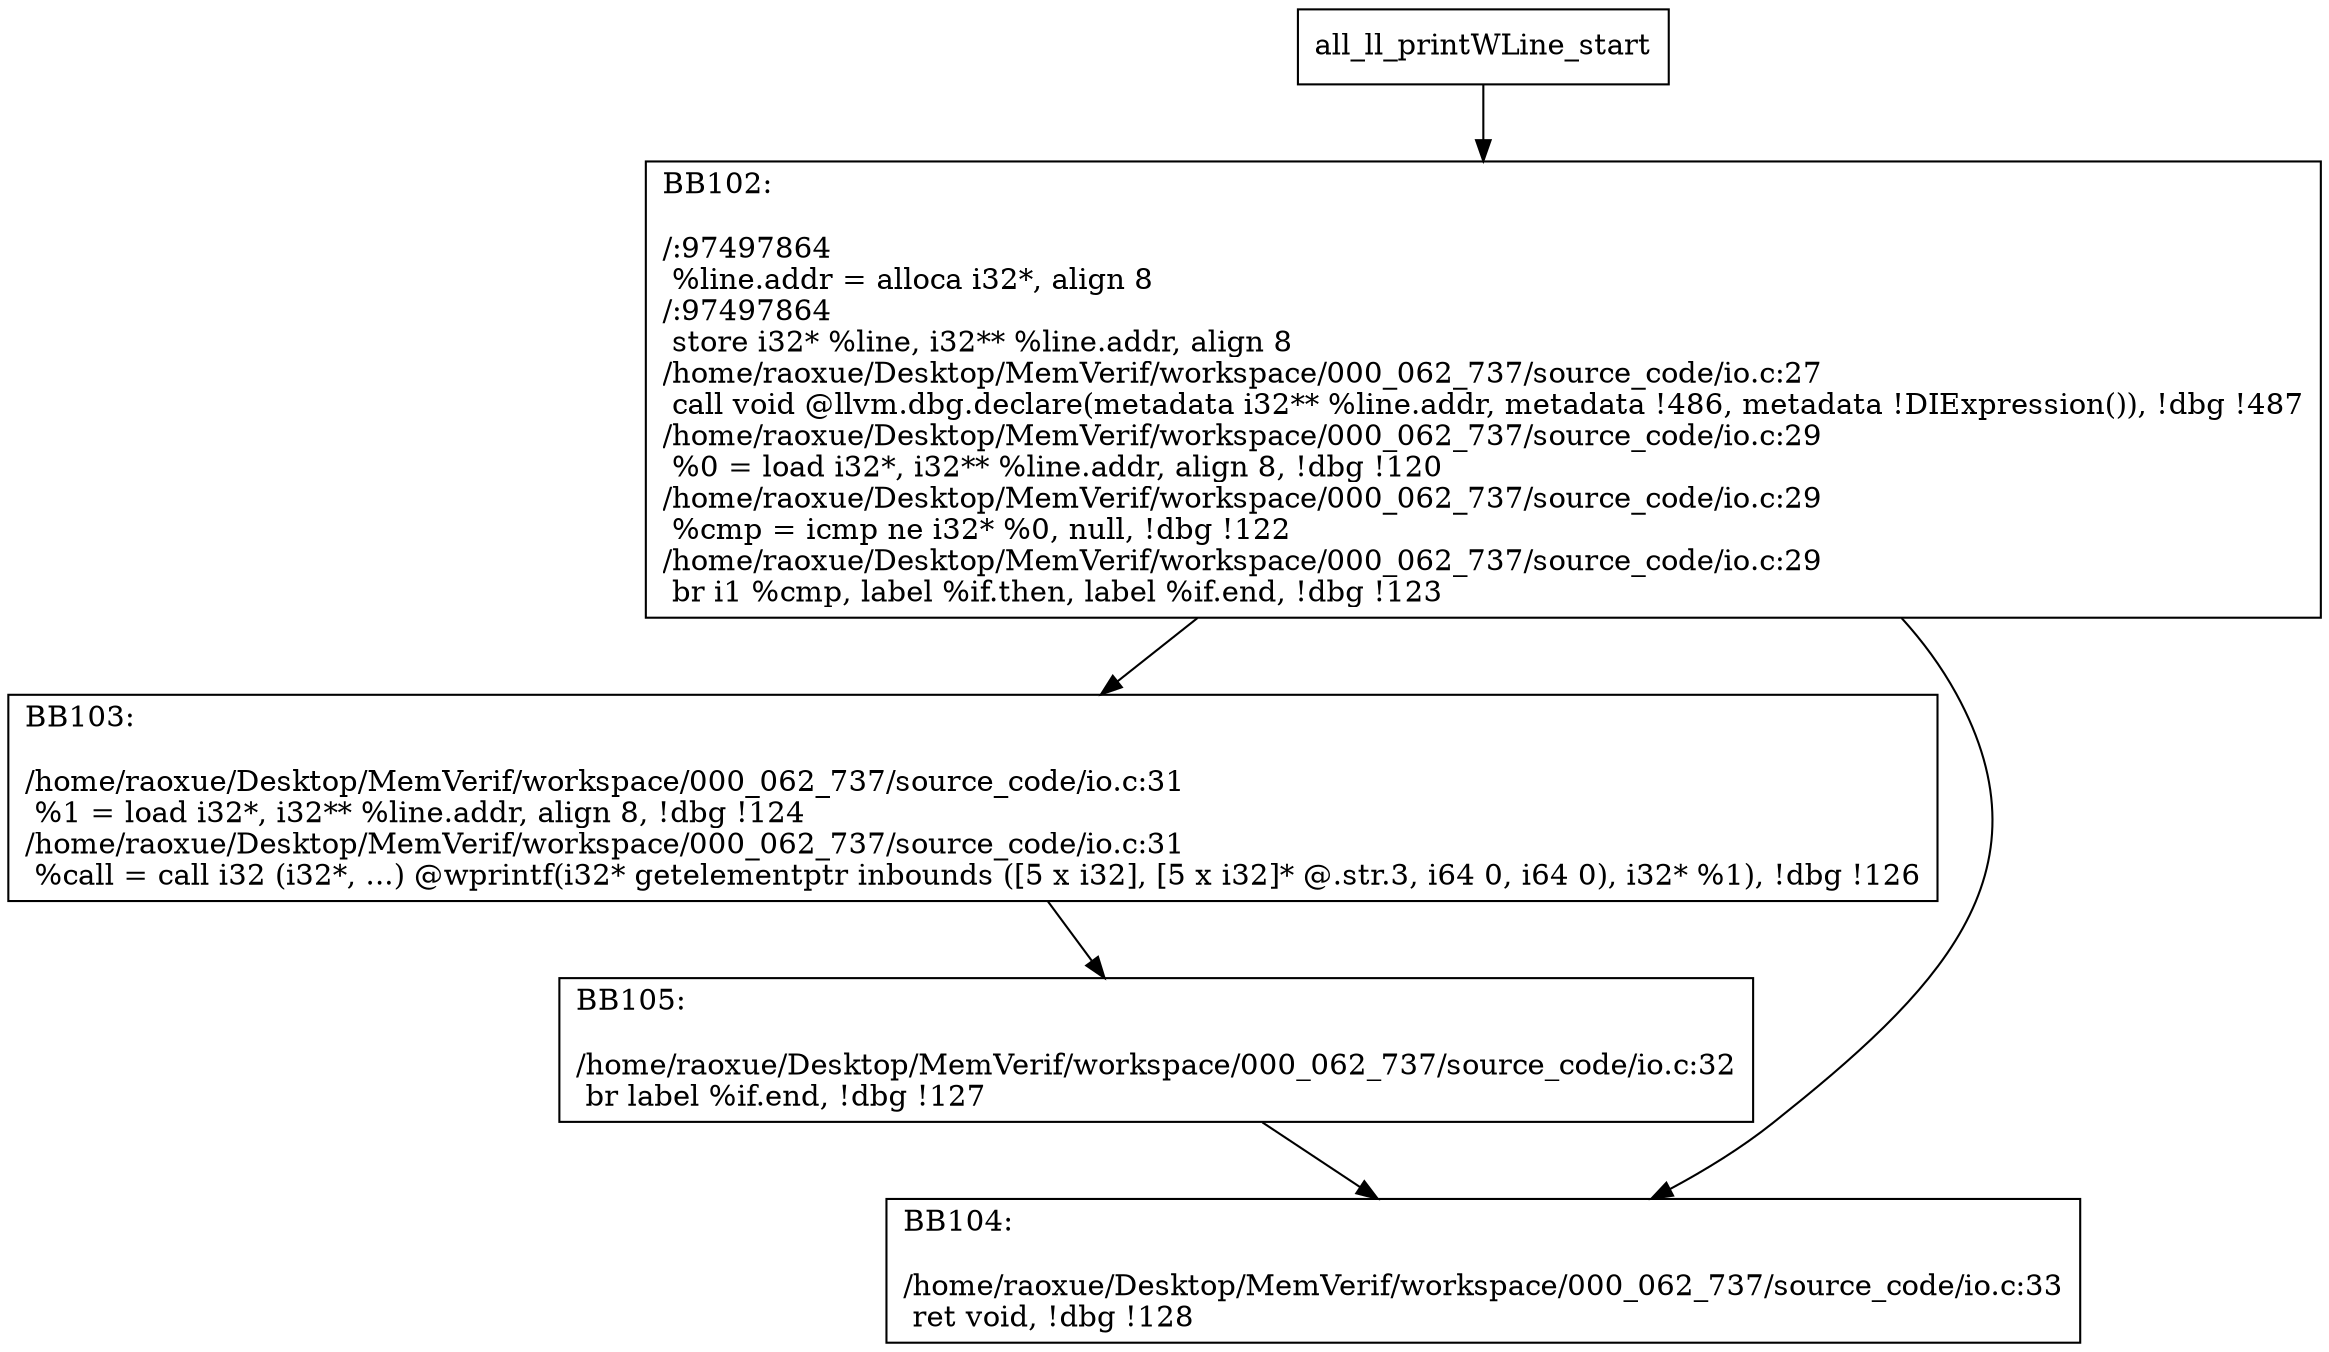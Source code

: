 digraph "CFG for'all_ll_printWLine' function" {
	BBall_ll_printWLine_start[shape=record,label="{all_ll_printWLine_start}"];
	BBall_ll_printWLine_start-> all_ll_printWLineBB102;
	all_ll_printWLineBB102 [shape=record, label="{BB102:\l\l/:97497864\l
  %line.addr = alloca i32*, align 8\l
/:97497864\l
  store i32* %line, i32** %line.addr, align 8\l
/home/raoxue/Desktop/MemVerif/workspace/000_062_737/source_code/io.c:27\l
  call void @llvm.dbg.declare(metadata i32** %line.addr, metadata !486, metadata !DIExpression()), !dbg !487\l
/home/raoxue/Desktop/MemVerif/workspace/000_062_737/source_code/io.c:29\l
  %0 = load i32*, i32** %line.addr, align 8, !dbg !120\l
/home/raoxue/Desktop/MemVerif/workspace/000_062_737/source_code/io.c:29\l
  %cmp = icmp ne i32* %0, null, !dbg !122\l
/home/raoxue/Desktop/MemVerif/workspace/000_062_737/source_code/io.c:29\l
  br i1 %cmp, label %if.then, label %if.end, !dbg !123\l
}"];
	all_ll_printWLineBB102-> all_ll_printWLineBB103;
	all_ll_printWLineBB102-> all_ll_printWLineBB104;
	all_ll_printWLineBB103 [shape=record, label="{BB103:\l\l/home/raoxue/Desktop/MemVerif/workspace/000_062_737/source_code/io.c:31\l
  %1 = load i32*, i32** %line.addr, align 8, !dbg !124\l
/home/raoxue/Desktop/MemVerif/workspace/000_062_737/source_code/io.c:31\l
  %call = call i32 (i32*, ...) @wprintf(i32* getelementptr inbounds ([5 x i32], [5 x i32]* @.str.3, i64 0, i64 0), i32* %1), !dbg !126\l
}"];
	all_ll_printWLineBB103-> all_ll_printWLineBB105;
	all_ll_printWLineBB105 [shape=record, label="{BB105:\l\l/home/raoxue/Desktop/MemVerif/workspace/000_062_737/source_code/io.c:32\l
  br label %if.end, !dbg !127\l
}"];
	all_ll_printWLineBB105-> all_ll_printWLineBB104;
	all_ll_printWLineBB104 [shape=record, label="{BB104:\l\l/home/raoxue/Desktop/MemVerif/workspace/000_062_737/source_code/io.c:33\l
  ret void, !dbg !128\l
}"];
}
